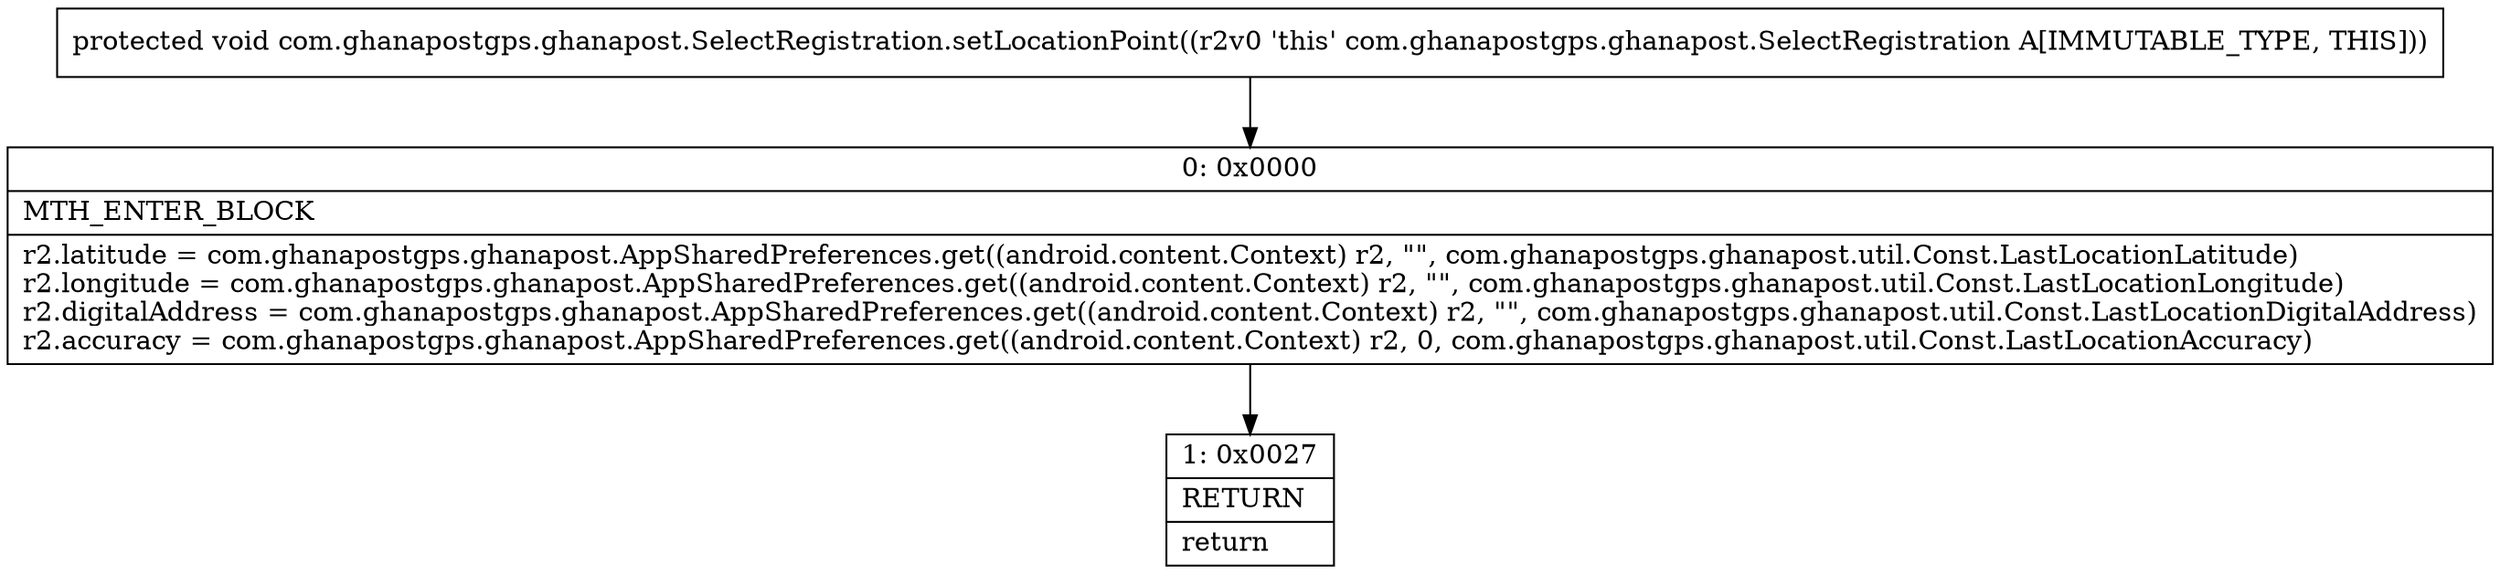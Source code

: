digraph "CFG forcom.ghanapostgps.ghanapost.SelectRegistration.setLocationPoint()V" {
Node_0 [shape=record,label="{0\:\ 0x0000|MTH_ENTER_BLOCK\l|r2.latitude = com.ghanapostgps.ghanapost.AppSharedPreferences.get((android.content.Context) r2, \"\", com.ghanapostgps.ghanapost.util.Const.LastLocationLatitude)\lr2.longitude = com.ghanapostgps.ghanapost.AppSharedPreferences.get((android.content.Context) r2, \"\", com.ghanapostgps.ghanapost.util.Const.LastLocationLongitude)\lr2.digitalAddress = com.ghanapostgps.ghanapost.AppSharedPreferences.get((android.content.Context) r2, \"\", com.ghanapostgps.ghanapost.util.Const.LastLocationDigitalAddress)\lr2.accuracy = com.ghanapostgps.ghanapost.AppSharedPreferences.get((android.content.Context) r2, 0, com.ghanapostgps.ghanapost.util.Const.LastLocationAccuracy)\l}"];
Node_1 [shape=record,label="{1\:\ 0x0027|RETURN\l|return\l}"];
MethodNode[shape=record,label="{protected void com.ghanapostgps.ghanapost.SelectRegistration.setLocationPoint((r2v0 'this' com.ghanapostgps.ghanapost.SelectRegistration A[IMMUTABLE_TYPE, THIS])) }"];
MethodNode -> Node_0;
Node_0 -> Node_1;
}


